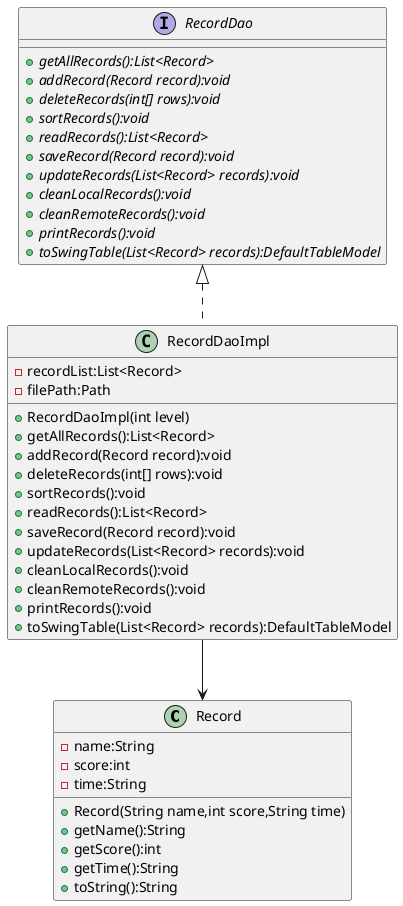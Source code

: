 @startuml
'https://plantuml.com/class-diagram

class Record{
    - name:String
    - score:int
    - time:String
    + Record(String name,int score,String time)
    + getName():String
    + getScore():int
    + getTime():String
    + toString():String
}

RecordDaoImpl --> Record

Interface RecordDao{
    + {abstract} getAllRecords():List<Record>
    + {abstract} addRecord(Record record):void
    + {abstract} deleteRecords(int[] rows):void
    + {abstract} sortRecords():void
    + {abstract} readRecords():List<Record>
    + {abstract} saveRecord(Record record):void
    + {abstract} updateRecords(List<Record> records):void
    + {abstract} cleanLocalRecords():void
    + {abstract} cleanRemoteRecords():void
    + {abstract} printRecords():void
    + {abstract} toSwingTable(List<Record> records):DefaultTableModel
}

class RecordDaoImpl{
    - recordList:List<Record>
    - filePath:Path
    + RecordDaoImpl(int level)
    + getAllRecords():List<Record>
    + addRecord(Record record):void
    + deleteRecords(int[] rows):void
    + sortRecords():void
    + readRecords():List<Record>
    + saveRecord(Record record):void
    + updateRecords(List<Record> records):void
    + cleanLocalRecords():void
    + cleanRemoteRecords():void
    + printRecords():void
    + toSwingTable(List<Record> records):DefaultTableModel
}

RecordDao <|.. RecordDaoImpl

@enduml